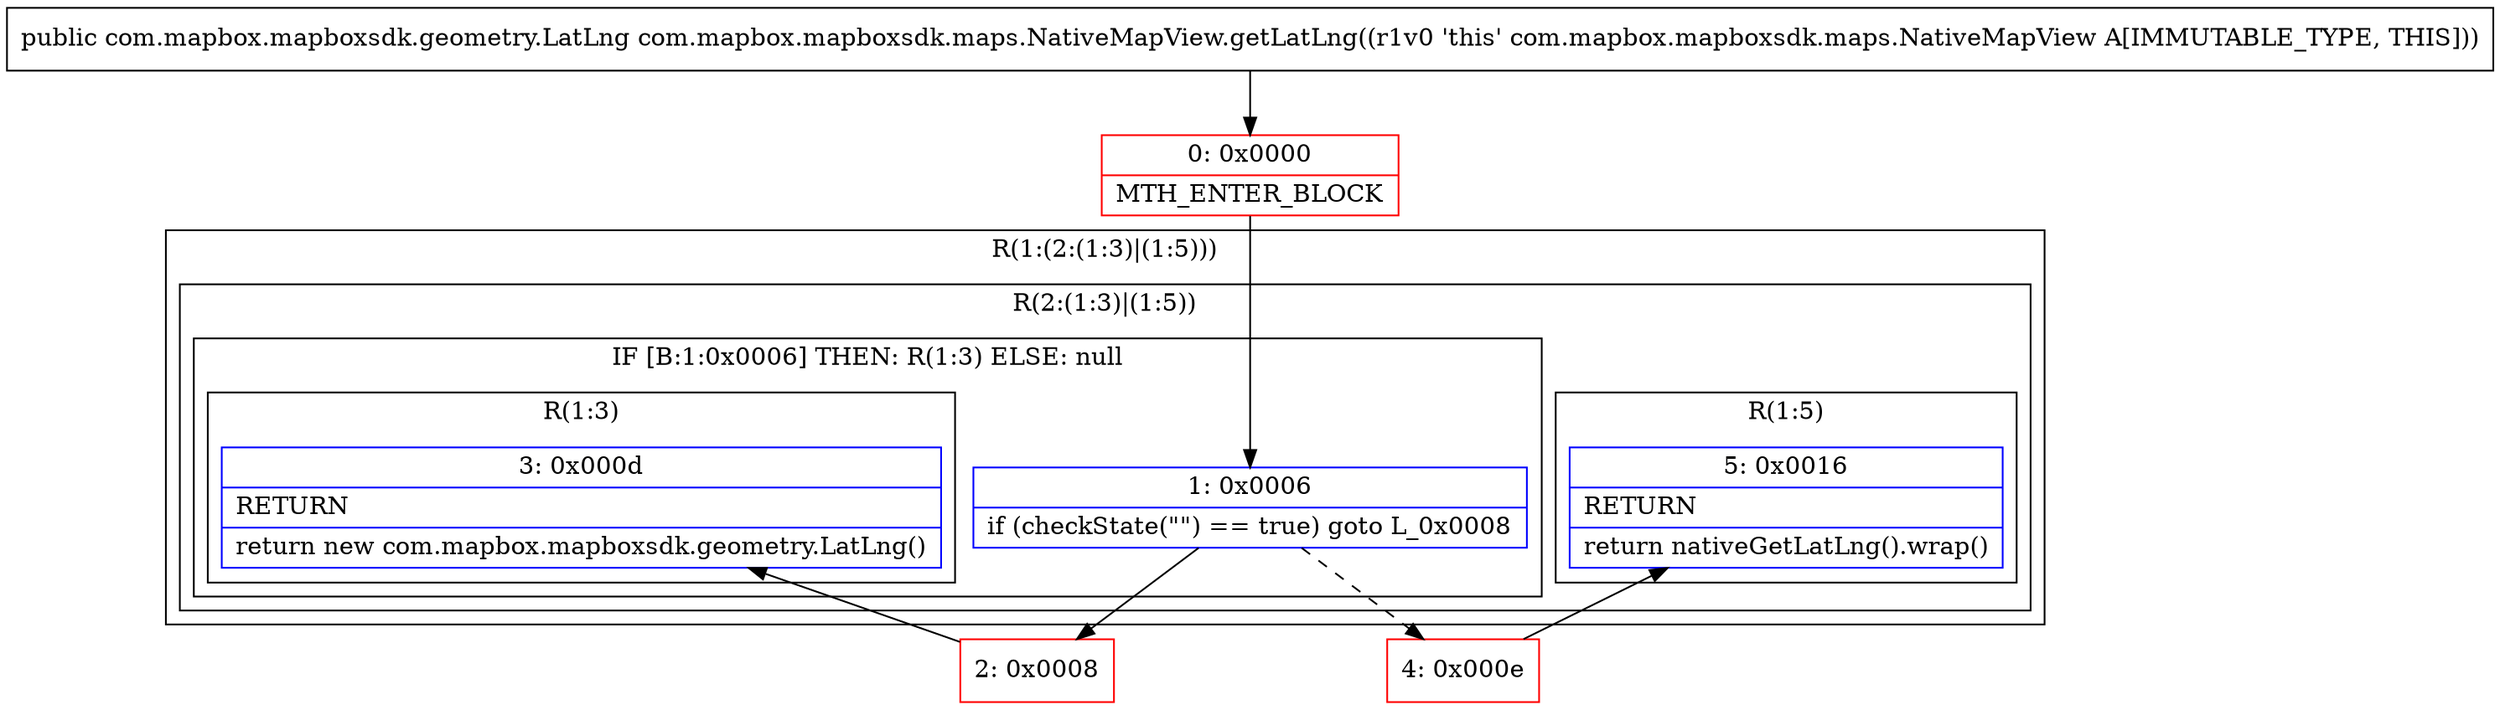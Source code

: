 digraph "CFG forcom.mapbox.mapboxsdk.maps.NativeMapView.getLatLng()Lcom\/mapbox\/mapboxsdk\/geometry\/LatLng;" {
subgraph cluster_Region_988484644 {
label = "R(1:(2:(1:3)|(1:5)))";
node [shape=record,color=blue];
subgraph cluster_Region_475961116 {
label = "R(2:(1:3)|(1:5))";
node [shape=record,color=blue];
subgraph cluster_IfRegion_381269283 {
label = "IF [B:1:0x0006] THEN: R(1:3) ELSE: null";
node [shape=record,color=blue];
Node_1 [shape=record,label="{1\:\ 0x0006|if (checkState(\"\") == true) goto L_0x0008\l}"];
subgraph cluster_Region_676621283 {
label = "R(1:3)";
node [shape=record,color=blue];
Node_3 [shape=record,label="{3\:\ 0x000d|RETURN\l|return new com.mapbox.mapboxsdk.geometry.LatLng()\l}"];
}
}
subgraph cluster_Region_1249644793 {
label = "R(1:5)";
node [shape=record,color=blue];
Node_5 [shape=record,label="{5\:\ 0x0016|RETURN\l|return nativeGetLatLng().wrap()\l}"];
}
}
}
Node_0 [shape=record,color=red,label="{0\:\ 0x0000|MTH_ENTER_BLOCK\l}"];
Node_2 [shape=record,color=red,label="{2\:\ 0x0008}"];
Node_4 [shape=record,color=red,label="{4\:\ 0x000e}"];
MethodNode[shape=record,label="{public com.mapbox.mapboxsdk.geometry.LatLng com.mapbox.mapboxsdk.maps.NativeMapView.getLatLng((r1v0 'this' com.mapbox.mapboxsdk.maps.NativeMapView A[IMMUTABLE_TYPE, THIS])) }"];
MethodNode -> Node_0;
Node_1 -> Node_2;
Node_1 -> Node_4[style=dashed];
Node_0 -> Node_1;
Node_2 -> Node_3;
Node_4 -> Node_5;
}

